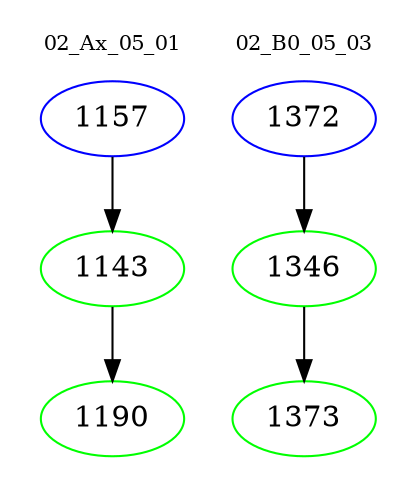 digraph{
subgraph cluster_0 {
color = white
label = "02_Ax_05_01";
fontsize=10;
T0_1157 [label="1157", color="blue"]
T0_1157 -> T0_1143 [color="black"]
T0_1143 [label="1143", color="green"]
T0_1143 -> T0_1190 [color="black"]
T0_1190 [label="1190", color="green"]
}
subgraph cluster_1 {
color = white
label = "02_B0_05_03";
fontsize=10;
T1_1372 [label="1372", color="blue"]
T1_1372 -> T1_1346 [color="black"]
T1_1346 [label="1346", color="green"]
T1_1346 -> T1_1373 [color="black"]
T1_1373 [label="1373", color="green"]
}
}
